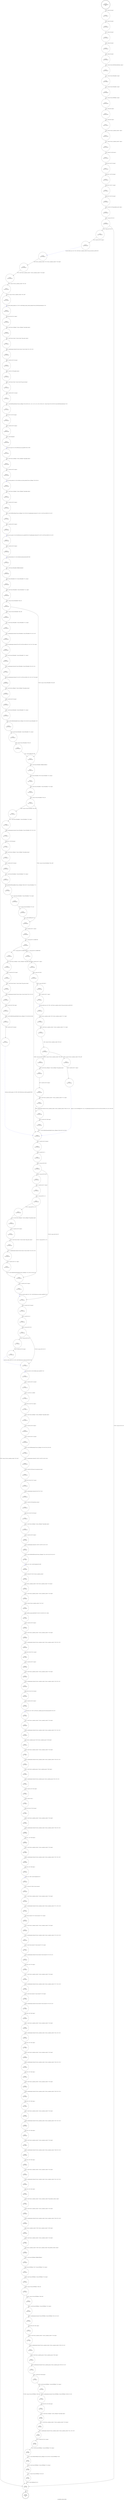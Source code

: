 digraph ui_seamless_create_window {
label="ui_seamless_create_window"
79259 [label="N79259\n(rp:0, ep:0)\nexit", shape="doublecircle"]
79260 [label="N79260\n(rp:248, ep:248)\nentry", shape="doublecircle"]
79260 -> 79262 [label="%5 = alloca i64, align 8"]
79262 [label="N79262\n(rp:247, ep:247)", shape="circle"]
79262 -> 79263 [label="%6 = alloca i64, align 8"]
79263 [label="N79263\n(rp:246, ep:246)", shape="circle"]
79263 -> 79264 [label="%7 = alloca i64, align 8"]
79264 [label="N79264\n(rp:245, ep:245)", shape="circle"]
79264 -> 79265 [label="%8 = alloca i64, align 8"]
79265 [label="N79265\n(rp:244, ep:244)", shape="circle"]
79265 -> 79266 [label="%9 = alloca i64, align 8"]
79266 [label="N79266\n(rp:243, ep:243)", shape="circle"]
79266 -> 79267 [label="%10 = alloca %struct.XSetWindowAttributes, align 8"]
79267 [label="N79267\n(rp:242, ep:242)", shape="circle"]
79267 -> 79268 [label="%11 = alloca %struct.XClassHint*, align 8"]
79268 [label="N79268\n(rp:241, ep:241)", shape="circle"]
79268 -> 79269 [label="%12 = alloca %struct.XSizeHints*, align 8"]
79269 [label="N79269\n(rp:240, ep:240)", shape="circle"]
79269 -> 79270 [label="%13 = alloca %struct.XWMHints*, align 8"]
79270 [label="N79270\n(rp:239, ep:239)", shape="circle"]
79270 -> 79271 [label="%14 = alloca i64, align 8"]
79271 [label="N79271\n(rp:238, ep:238)", shape="circle"]
79271 -> 79272 [label="%15 = alloca i64, align 8"]
79272 [label="N79272\n(rp:237, ep:237)", shape="circle"]
79272 -> 79273 [label="%16 = alloca %struct._seamless_window*, align 8"]
79273 [label="N79273\n(rp:236, ep:236)", shape="circle"]
79273 -> 79274 [label="%17 = alloca %struct._seamless_window*, align 8"]
79274 [label="N79274\n(rp:235, ep:235)", shape="circle"]
79274 -> 79275 [label="%18 = alloca [2 x i64], align 16"]
79275 [label="N79275\n(rp:234, ep:234)", shape="circle"]
79275 -> 79277 [label="store i64 %0, i64* %5, align 8"]
79277 [label="N79277\n(rp:233, ep:233)", shape="circle"]
79277 -> 79279 [label="store i64 %1, i64* %6, align 8"]
79279 [label="N79279\n(rp:232, ep:232)", shape="circle"]
79279 -> 79281 [label="store i64 %2, i64* %7, align 8"]
79281 [label="N79281\n(rp:231, ep:231)", shape="circle"]
79281 -> 79292 [label="store i64 %3, i64* %8, align 8"]
79292 [label="N79292\n(rp:230, ep:230)", shape="circle"]
79292 -> 79293 [label="%19 = load i32, i32* @g_seamless_active, align 4"]
79293 [label="N79293\n(rp:229, ep:229)", shape="circle"]
79293 -> 79294 [label="%20 = icmp ne i32 %19, 0"]
79294 [label="N79294\n(rp:228, ep:228)", shape="circle"]
79294 -> 79536 [label="[%20 = icmp ne i32 %19, 0]"]
79294 -> 79535 [label="[!(%20 = icmp ne i32 %19, 0)]"]
79297 [label="N79297\n(rp:226, ep:226)", shape="circle"]
79297 -> 79298 [label="sw_get_window_by_id --@-- %24 = call %struct._seamless_window* @sw_get_window_by_id(i64 %23)", style="dashed", color="blue"]
79298 [label="N79298\n(rp:225, ep:225)", shape="circle"]
79298 -> 79299 [label="store %struct._seamless_window* %24, %struct._seamless_window** %16, align 8"]
79299 [label="N79299\n(rp:224, ep:224)", shape="circle"]
79299 -> 79300 [label="%25 = load %struct._seamless_window*, %struct._seamless_window** %16, align 8"]
79300 [label="N79300\n(rp:223, ep:223)", shape="circle"]
79300 -> 79301 [label="%26 = icmp ne %struct._seamless_window* %25, null"]
79301 [label="N79301\n(rp:222, ep:222)", shape="circle"]
79301 -> 79539 [label="[!(%26 = icmp ne %struct._seamless_window* %25, null)]"]
79301 -> 79535 [label="[%26 = icmp ne %struct._seamless_window* %25, null]"]
79304 [label="N79304\n(rp:220, ep:220)", shape="circle"]
79304 -> 79305 [label="store i64 %29, i64* %15, align 8"]
79305 [label="N79305\n(rp:219, ep:219)", shape="circle"]
79305 -> 79306 [label="%30 = load %struct._XDisplay*, %struct._XDisplay** @g_display, align 8"]
79306 [label="N79306\n(rp:218, ep:218)", shape="circle"]
79306 -> 79307 [label="%31 = load %struct.Screen*, %struct.Screen** @g_screen, align 8"]
79307 [label="N79307\n(rp:217, ep:217)", shape="circle"]
79307 -> 79308 [label="%32 = getelementptr inbounds %struct.Screen, %struct.Screen* %31, i32 0, i32 2"]
79308 [label="N79308\n(rp:216, ep:216)", shape="circle"]
79308 -> 79309 [label="%33 = load i64, i64* %32, align 8"]
79309 [label="N79309\n(rp:215, ep:215)", shape="circle"]
79309 -> 79310 [label="%34 = load i32, i32* @g_depth, align 4"]
79310 [label="N79310\n(rp:214, ep:214)", shape="circle"]
79310 -> 79311 [label="%35 = load %struct.Visual*, %struct.Visual** @g_visual, align 8"]
79311 [label="N79311\n(rp:213, ep:213)", shape="circle"]
79311 -> 79312 [label="%36 = load i64, i64* %15, align 8"]
79312 [label="N79312\n(rp:212, ep:212)", shape="circle"]
79312 -> 79313 [label="%37 = call i64 @XCreateWindow(%struct._XDisplay* %30, i64 %33, i32 -1, i32 -1, i32 1, i32 1, i32 0, i32 %34, i32 1, %struct.Visual* %35, i64 %36, %struct.XSetWindowAttributes* %10)"]
79313 [label="N79313\n(rp:211, ep:211)", shape="circle"]
79313 -> 79314 [label="store i64 %37, i64* %9, align 8"]
79314 [label="N79314\n(rp:210, ep:210)", shape="circle"]
79314 -> 79315 [label="%38 = load i64, i64* %9, align 8"]
79315 [label="N79315\n(rp:209, ep:209)", shape="circle"]
79315 -> 79316 [label="%39 = call i32 @getpid()"]
79316 [label="N79316\n(rp:208, ep:208)", shape="circle"]
79316 -> 79317 [label="ewmh_set_wm_pid --@-- call void @ewmh_set_wm_pid(i64 %38, i32 %39)", style="dashed", color="blue"]
79317 [label="N79317\n(rp:207, ep:207)", shape="circle"]
79317 -> 79318 [label="%40 = load %struct._XDisplay*, %struct._XDisplay** @g_display, align 8"]
79318 [label="N79318\n(rp:206, ep:206)", shape="circle"]
79318 -> 79319 [label="%41 = load i64, i64* %9, align 8"]
79319 [label="N79319\n(rp:205, ep:205)", shape="circle"]
79319 -> 79320 [label="set_wm_client_machine --@-- call void @set_wm_client_machine(%struct._XDisplay* %40, i64 %41)", style="dashed", color="blue"]
79320 [label="N79320\n(rp:204, ep:204)", shape="circle"]
79320 -> 79321 [label="%42 = load %struct._XDisplay*, %struct._XDisplay** @g_display, align 8"]
79321 [label="N79321\n(rp:203, ep:203)", shape="circle"]
79321 -> 79322 [label="%43 = load i64, i64* %9, align 8"]
79322 [label="N79322\n(rp:202, ep:202)", shape="circle"]
79322 -> 79323 [label="%44 = call i32 @XStoreName(%struct._XDisplay* %42, i64 %43, i8* getelementptr inbounds ([12 x i8], [12 x i8]* @.str.28.805, i32 0, i32 0))"]
79323 [label="N79323\n(rp:201, ep:201)", shape="circle"]
79323 -> 79324 [label="%45 = load i64, i64* %9, align 8"]
79324 [label="N79324\n(rp:200, ep:200)", shape="circle"]
79324 -> 79325 [label="ewmh_set_wm_name --@-- call void @ewmh_set_wm_name(i64 %45, i8* getelementptr inbounds ([12 x i8], [12 x i8]* @.str.28.805, i32 0, i32 0))", style="dashed", color="blue"]
79325 [label="N79325\n(rp:199, ep:199)", shape="circle"]
79325 -> 79326 [label="%46 = load i64, i64* %9, align 8"]
79326 [label="N79326\n(rp:198, ep:198)", shape="circle"]
79326 -> 79327 [label="mwm_hide_decorations --@-- call void @mwm_hide_decorations(i64 %46)", style="dashed", color="blue"]
79327 [label="N79327\n(rp:197, ep:197)", shape="circle"]
79327 -> 79328 [label="%47 = call %struct.XClassHint* @XAllocClassHint()"]
79328 [label="N79328\n(rp:196, ep:196)", shape="circle"]
79328 -> 79329 [label="store %struct.XClassHint* %47, %struct.XClassHint** %11, align 8"]
79329 [label="N79329\n(rp:195, ep:195)", shape="circle"]
79329 -> 79330 [label="%48 = load %struct.XClassHint*, %struct.XClassHint** %11, align 8"]
79330 [label="N79330\n(rp:194, ep:194)", shape="circle"]
79330 -> 79331 [label="%49 = icmp ne %struct.XClassHint* %48, null"]
79331 [label="N79331\n(rp:193, ep:193)", shape="circle"]
79331 -> 79540 [label="[%49 = icmp ne %struct.XClassHint* %48, null]"]
79331 -> 79346 [label="[!(%49 = icmp ne %struct.XClassHint* %48, null)]"]
79333 [label="N79333\n(rp:191, ep:191)", shape="circle"]
79333 -> 79334 [label="%52 = getelementptr inbounds %struct.XClassHint, %struct.XClassHint* %51, i32 0, i32 0"]
79334 [label="N79334\n(rp:190, ep:190)", shape="circle"]
79334 -> 79335 [label="store i8* getelementptr inbounds ([9 x i8], [9 x i8]* @.str.8.698, i32 0, i32 0), i8** %52, align 8"]
79335 [label="N79335\n(rp:189, ep:189)", shape="circle"]
79335 -> 79336 [label="%53 = load %struct.XClassHint*, %struct.XClassHint** %11, align 8"]
79336 [label="N79336\n(rp:188, ep:188)", shape="circle"]
79336 -> 79337 [label="%54 = getelementptr inbounds %struct.XClassHint, %struct.XClassHint* %53, i32 0, i32 1"]
79337 [label="N79337\n(rp:187, ep:187)", shape="circle"]
79337 -> 79338 [label="store i8* getelementptr inbounds ([12 x i8], [12 x i8]* @.str.28.805, i32 0, i32 0), i8** %54, align 8"]
79338 [label="N79338\n(rp:186, ep:186)", shape="circle"]
79338 -> 79339 [label="%55 = load %struct._XDisplay*, %struct._XDisplay** @g_display, align 8"]
79339 [label="N79339\n(rp:185, ep:185)", shape="circle"]
79339 -> 79340 [label="%56 = load i64, i64* %9, align 8"]
79340 [label="N79340\n(rp:184, ep:184)", shape="circle"]
79340 -> 79341 [label="%57 = load %struct.XClassHint*, %struct.XClassHint** %11, align 8"]
79341 [label="N79341\n(rp:183, ep:183)", shape="circle"]
79341 -> 79342 [label="%58 = call i32 @XSetClassHint(%struct._XDisplay* %55, i64 %56, %struct.XClassHint* %57)"]
79342 [label="N79342\n(rp:182, ep:182)", shape="circle"]
79342 -> 79343 [label="%59 = load %struct.XClassHint*, %struct.XClassHint** %11, align 8"]
79343 [label="N79343\n(rp:181, ep:181)", shape="circle"]
79343 -> 79344 [label="%60 = bitcast %struct.XClassHint* %59 to i8*"]
79344 [label="N79344\n(rp:180, ep:180)", shape="circle"]
79344 -> 79346 [label="%61 = call i32 @XFree(i8* %60)"]
79346 [label="N79346\n(rp:179, ep:179)", shape="circle"]
79346 -> 79347 [label="%63 = call %struct.XSizeHints* @XAllocSizeHints()"]
79347 [label="N79347\n(rp:178, ep:178)", shape="circle"]
79347 -> 79348 [label="store %struct.XSizeHints* %63, %struct.XSizeHints** %12, align 8"]
79348 [label="N79348\n(rp:177, ep:177)", shape="circle"]
79348 -> 79349 [label="%64 = load %struct.XSizeHints*, %struct.XSizeHints** %12, align 8"]
79349 [label="N79349\n(rp:176, ep:176)", shape="circle"]
79349 -> 79350 [label="%65 = icmp ne %struct.XSizeHints* %64, null"]
79350 [label="N79350\n(rp:175, ep:175)", shape="circle"]
79350 -> 79542 [label="[%65 = icmp ne %struct.XSizeHints* %64, null]"]
79350 -> 79362 [label="[!(%65 = icmp ne %struct.XSizeHints* %64, null)]"]
79352 [label="N79352\n(rp:173, ep:173)", shape="circle"]
79352 -> 79353 [label="%68 = getelementptr inbounds %struct.XSizeHints, %struct.XSizeHints* %67, i32 0, i32 0"]
79353 [label="N79353\n(rp:172, ep:172)", shape="circle"]
79353 -> 79354 [label="store i64 1, i64* %68, align 8"]
79354 [label="N79354\n(rp:171, ep:171)", shape="circle"]
79354 -> 79355 [label="%69 = load %struct._XDisplay*, %struct._XDisplay** @g_display, align 8"]
79355 [label="N79355\n(rp:170, ep:170)", shape="circle"]
79355 -> 79356 [label="%70 = load i64, i64* %9, align 8"]
79356 [label="N79356\n(rp:169, ep:169)", shape="circle"]
79356 -> 79357 [label="%71 = load %struct.XSizeHints*, %struct.XSizeHints** %12, align 8"]
79357 [label="N79357\n(rp:168, ep:168)", shape="circle"]
79357 -> 79358 [label="call void @XSetWMNormalHints(%struct._XDisplay* %69, i64 %70, %struct.XSizeHints* %71)"]
79358 [label="N79358\n(rp:167, ep:167)", shape="circle"]
79358 -> 79359 [label="%72 = load %struct.XSizeHints*, %struct.XSizeHints** %12, align 8"]
79359 [label="N79359\n(rp:166, ep:166)", shape="circle"]
79359 -> 79360 [label="%73 = bitcast %struct.XSizeHints* %72 to i8*"]
79360 [label="N79360\n(rp:165, ep:165)", shape="circle"]
79360 -> 79362 [label="%74 = call i32 @XFree(i8* %73)"]
79362 [label="N79362\n(rp:164, ep:164)", shape="circle"]
79362 -> 79363 [label="%76 = load i64, i64* %7, align 8"]
79363 [label="N79363\n(rp:163, ep:163)", shape="circle"]
79363 -> 79364 [label="%77 = icmp eq i64 %76, 4294967295"]
79364 [label="N79364\n(rp:162, ep:162)", shape="circle"]
79364 -> 79544 [label="[%77 = icmp eq i64 %76, 4294967295]"]
79364 -> 79545 [label="[!(%77 = icmp eq i64 %76, 4294967295)]"]
79366 [label="N79366\n(rp:143, ep:143)", shape="circle"]
79366 -> 79367 [label="%80 = load i64, i64* %9, align 8"]
79367 [label="N79367\n(rp:142, ep:142)", shape="circle"]
79367 -> 79368 [label="%81 = load %struct.Screen*, %struct.Screen** @g_screen, align 8"]
79368 [label="N79368\n(rp:141, ep:141)", shape="circle"]
79368 -> 79369 [label="%82 = getelementptr inbounds %struct.Screen, %struct.Screen* %81, i32 0, i32 2"]
79369 [label="N79369\n(rp:140, ep:140)", shape="circle"]
79369 -> 79370 [label="%83 = load i64, i64* %82, align 8"]
79370 [label="N79370\n(rp:139, ep:139)", shape="circle"]
79370 -> 79371 [label="%84 = call i32 @XSetTransientForHint(%struct._XDisplay* %79, i64 %80, i64 %83)"]
79371 [label="N79371\n(rp:138, ep:138)", shape="circle"]
79371 -> 79372 [label="%85 = load i64, i64* %9, align 8"]
79372 [label="N79372\n(rp:137, ep:137)", shape="circle"]
79372 -> 79395 [label="ewmh_set_window_popup --@-- %86 = call i32 @ewmh_set_window_popup(i64 %85)", style="dashed", color="blue"]
79375 [label="N79375\n(rp:160, ep:160)", shape="circle"]
79375 -> 79376 [label="%89 = icmp ne i64 %88, 0"]
79376 [label="N79376\n(rp:159, ep:159)", shape="circle"]
79376 -> 79546 [label="[%89 = icmp ne i64 %88, 0]"]
79376 -> 79395 [label="[!(%89 = icmp ne i64 %88, 0)]"]
79378 [label="N79378\n(rp:157, ep:157)", shape="circle"]
79378 -> 79379 [label="sw_get_window_by_id --@-- %92 = call %struct._seamless_window* @sw_get_window_by_id(i64 %91)", style="dashed", color="blue"]
79379 [label="N79379\n(rp:156, ep:156)", shape="circle"]
79379 -> 79380 [label="store %struct._seamless_window* %92, %struct._seamless_window** %17, align 8"]
79380 [label="N79380\n(rp:155, ep:155)", shape="circle"]
79380 -> 79381 [label="%93 = load %struct._seamless_window*, %struct._seamless_window** %17, align 8"]
79381 [label="N79381\n(rp:154, ep:154)", shape="circle"]
79381 -> 79382 [label="%94 = icmp ne %struct._seamless_window* %93, null"]
79382 [label="N79382\n(rp:153, ep:153)", shape="circle"]
79382 -> 79548 [label="[%94 = icmp ne %struct._seamless_window* %93, null]"]
79382 -> 79549 [label="[!(%94 = icmp ne %struct._seamless_window* %93, null)]"]
79384 [label="N79384\n(rp:149, ep:149)", shape="circle"]
79384 -> 79385 [label="%97 = load i64, i64* %9, align 8"]
79385 [label="N79385\n(rp:148, ep:148)", shape="circle"]
79385 -> 79386 [label="%98 = load %struct._seamless_window*, %struct._seamless_window** %17, align 8"]
79386 [label="N79386\n(rp:147, ep:147)", shape="circle"]
79386 -> 79387 [label="%99 = getelementptr inbounds %struct._seamless_window, %struct._seamless_window* %98, i32 0, i32 0"]
79387 [label="N79387\n(rp:146, ep:146)", shape="circle"]
79387 -> 79388 [label="%100 = load i64, i64* %99, align 8"]
79388 [label="N79388\n(rp:145, ep:145)", shape="circle"]
79388 -> 79395 [label="%101 = call i32 @XSetTransientForHint(%struct._XDisplay* %96, i64 %97, i64 %100)"]
79391 [label="N79391\n(rp:151, ep:151)", shape="circle"]
79391 -> 79395 [label="logger --@-- call void @logger(i32 0, i32 2, i8* getelementptr inbounds ([53 x i8], [53 x i8]* @.str.29.806, i32 0, i32 0), i64 %103)", style="dashed", color="blue"]
79395 [label="N79395\n(rp:136, ep:136)", shape="circle"]
79395 -> 79396 [label="%107 = load i64, i64* %8, align 8"]
79396 [label="N79396\n(rp:135, ep:135)", shape="circle"]
79396 -> 79397 [label="%108 = and i64 %107, 1"]
79397 [label="N79397\n(rp:134, ep:134)", shape="circle"]
79397 -> 79398 [label="%109 = icmp ne i64 %108, 0"]
79398 [label="N79398\n(rp:133, ep:133)", shape="circle"]
79398 -> 79550 [label="[%109 = icmp ne i64 %108, 0]"]
79398 -> 79412 [label="[!(%109 = icmp ne i64 %108, 0)]"]
79400 [label="N79400\n(rp:131, ep:131)", shape="circle"]
79400 -> 79401 [label="%112 = icmp eq i64 %111, 0"]
79401 [label="N79401\n(rp:130, ep:130)", shape="circle"]
79401 -> 79552 [label="[%112 = icmp eq i64 %111, 0]"]
79401 -> 79409 [label="[!(%112 = icmp eq i64 %111, 0)]"]
79403 [label="N79403\n(rp:128, ep:128)", shape="circle"]
79403 -> 79404 [label="%115 = load i64, i64* %9, align 8"]
79404 [label="N79404\n(rp:127, ep:127)", shape="circle"]
79404 -> 79405 [label="%116 = load %struct.Screen*, %struct.Screen** @g_screen, align 8"]
79405 [label="N79405\n(rp:126, ep:126)", shape="circle"]
79405 -> 79406 [label="%117 = getelementptr inbounds %struct.Screen, %struct.Screen* %116, i32 0, i32 2"]
79406 [label="N79406\n(rp:125, ep:125)", shape="circle"]
79406 -> 79407 [label="%118 = load i64, i64* %117, align 8"]
79407 [label="N79407\n(rp:124, ep:124)", shape="circle"]
79407 -> 79409 [label="%119 = call i32 @XSetTransientForHint(%struct._XDisplay* %114, i64 %115, i64 %118)"]
79409 [label="N79409\n(rp:123, ep:123)", shape="circle"]
79409 -> 79410 [label="%121 = load i64, i64* %9, align 8"]
79410 [label="N79410\n(rp:122, ep:122)", shape="circle"]
79410 -> 79412 [label="ewmh_set_window_modal --@-- %122 = call i32 @ewmh_set_window_modal(i64 %121)", style="dashed", color="blue"]
79412 [label="N79412\n(rp:121, ep:121)", shape="circle"]
79412 -> 79413 [label="%124 = load i64, i64* %8, align 8"]
79413 [label="N79413\n(rp:120, ep:120)", shape="circle"]
79413 -> 79414 [label="%125 = and i64 %124, 2"]
79414 [label="N79414\n(rp:119, ep:119)", shape="circle"]
79414 -> 79415 [label="%126 = icmp ne i64 %125, 0"]
79415 [label="N79415\n(rp:118, ep:118)", shape="circle"]
79415 -> 79554 [label="[%126 = icmp ne i64 %125, 0]"]
79415 -> 79419 [label="[!(%126 = icmp ne i64 %125, 0)]"]
79417 [label="N79417\n(rp:116, ep:116)", shape="circle"]
79417 -> 79419 [label="ewmh_set_window_above --@-- %129 = call i32 @ewmh_set_window_above(i64 %128)", style="dashed", color="blue"]
79419 [label="N79419\n(rp:115, ep:115)", shape="circle"]
79419 -> 79420 [label="get_input_mask --@-- call void @get_input_mask(i64* %14)", style="dashed", color="blue"]
79420 [label="N79420\n(rp:114, ep:114)", shape="circle"]
79420 -> 79421 [label="%131 = load i64, i64* %14, align 8"]
79421 [label="N79421\n(rp:113, ep:113)", shape="circle"]
79421 -> 79422 [label="%132 = or i64 %131, 4194304"]
79422 [label="N79422\n(rp:112, ep:112)", shape="circle"]
79422 -> 79423 [label="store i64 %132, i64* %14, align 8"]
79423 [label="N79423\n(rp:111, ep:111)", shape="circle"]
79423 -> 79424 [label="%133 = load %struct._XDisplay*, %struct._XDisplay** @g_display, align 8"]
79424 [label="N79424\n(rp:110, ep:110)", shape="circle"]
79424 -> 79425 [label="%134 = load i64, i64* %9, align 8"]
79425 [label="N79425\n(rp:109, ep:109)", shape="circle"]
79425 -> 79426 [label="%135 = load i64, i64* %14, align 8"]
79426 [label="N79426\n(rp:108, ep:108)", shape="circle"]
79426 -> 79428 [label="%136 = call i32 @XSelectInput(%struct._XDisplay* %133, i64 %134, i64 %135)"]
79428 [label="N79428\n(rp:107, ep:107)", shape="circle"]
79428 -> 79429 [label="%137 = getelementptr inbounds [2 x i64], [2 x i64]* %18, i64 0, i64 0"]
79429 [label="N79429\n(rp:106, ep:106)", shape="circle"]
79429 -> 79430 [label="%138 = load i64, i64* @g_net_wm_ping_atom, align 8"]
79430 [label="N79430\n(rp:105, ep:105)", shape="circle"]
79430 -> 79431 [label="store i64 %138, i64* %137, align 8"]
79431 [label="N79431\n(rp:104, ep:104)", shape="circle"]
79431 -> 79432 [label="%139 = getelementptr inbounds i64, i64* %137, i64 1"]
79432 [label="N79432\n(rp:103, ep:103)", shape="circle"]
79432 -> 79433 [label="%140 = load i64, i64* @g_kill_atom, align 8"]
79433 [label="N79433\n(rp:102, ep:102)", shape="circle"]
79433 -> 79434 [label="store i64 %140, i64* %139, align 8"]
79434 [label="N79434\n(rp:101, ep:101)", shape="circle"]
79434 -> 79435 [label="%141 = load %struct._XDisplay*, %struct._XDisplay** @g_display, align 8"]
79435 [label="N79435\n(rp:100, ep:100)", shape="circle"]
79435 -> 79436 [label="%142 = load i64, i64* %9, align 8"]
79436 [label="N79436\n(rp:99, ep:99)", shape="circle"]
79436 -> 79437 [label="%143 = getelementptr inbounds [2 x i64], [2 x i64]* %18, i32 0, i32 0"]
79437 [label="N79437\n(rp:98, ep:98)", shape="circle"]
79437 -> 79438 [label="%144 = call i32 @XSetWMProtocols(%struct._XDisplay* %141, i64 %142, i64* %143, i32 2)"]
79438 [label="N79438\n(rp:97, ep:97)", shape="circle"]
79438 -> 79439 [label="xmalloc --@-- %145 = call i8* @xmalloc(i32 4200)", style="dashed", color="blue"]
79439 [label="N79439\n(rp:96, ep:96)", shape="circle"]
79439 -> 79440 [label="%146 = bitcast i8* %145 to %struct._seamless_window*"]
79440 [label="N79440\n(rp:95, ep:95)", shape="circle"]
79440 -> 79441 [label="store %struct._seamless_window* %146, %struct._seamless_window** %16, align 8"]
79441 [label="N79441\n(rp:94, ep:94)", shape="circle"]
79441 -> 79442 [label="%147 = load %struct._seamless_window*, %struct._seamless_window** %16, align 8"]
79442 [label="N79442\n(rp:93, ep:93)", shape="circle"]
79442 -> 79443 [label="%148 = bitcast %struct._seamless_window* %147 to i8*"]
79443 [label="N79443\n(rp:92, ep:92)", shape="circle"]
79443 -> 79444 [label="call void @llvm.memset.p0i8.i64(i8* %148, i8 0, i64 4200, i32 8, i1 false)"]
79444 [label="N79444\n(rp:91, ep:91)", shape="circle"]
79444 -> 79445 [label="%149 = load i64, i64* %9, align 8"]
79445 [label="N79445\n(rp:90, ep:90)", shape="circle"]
79445 -> 79446 [label="%150 = load %struct._seamless_window*, %struct._seamless_window** %16, align 8"]
79446 [label="N79446\n(rp:89, ep:89)", shape="circle"]
79446 -> 79447 [label="%151 = getelementptr inbounds %struct._seamless_window, %struct._seamless_window* %150, i32 0, i32 0"]
79447 [label="N79447\n(rp:88, ep:88)", shape="circle"]
79447 -> 79448 [label="store i64 %149, i64* %151, align 8"]
79448 [label="N79448\n(rp:87, ep:87)", shape="circle"]
79448 -> 79449 [label="%152 = load i64, i64* %5, align 8"]
79449 [label="N79449\n(rp:86, ep:86)", shape="circle"]
79449 -> 79450 [label="%153 = load %struct._seamless_window*, %struct._seamless_window** %16, align 8"]
79450 [label="N79450\n(rp:85, ep:85)", shape="circle"]
79450 -> 79451 [label="%154 = getelementptr inbounds %struct._seamless_window, %struct._seamless_window* %153, i32 0, i32 1"]
79451 [label="N79451\n(rp:84, ep:84)", shape="circle"]
79451 -> 79452 [label="store i64 %152, i64* %154, align 8"]
79452 [label="N79452\n(rp:83, ep:83)", shape="circle"]
79452 -> 79453 [label="%155 = load i64, i64* %6, align 8"]
79453 [label="N79453\n(rp:82, ep:82)", shape="circle"]
79453 -> 79454 [label="sw_find_group --@-- %156 = call %struct._seamless_group* @sw_find_group(i64 %155, i32 0)", style="dashed", color="blue"]
79454 [label="N79454\n(rp:81, ep:81)", shape="circle"]
79454 -> 79455 [label="%157 = load %struct._seamless_window*, %struct._seamless_window** %16, align 8"]
79455 [label="N79455\n(rp:80, ep:80)", shape="circle"]
79455 -> 79456 [label="%158 = getelementptr inbounds %struct._seamless_window, %struct._seamless_window* %157, i32 0, i32 3"]
79456 [label="N79456\n(rp:79, ep:79)", shape="circle"]
79456 -> 79457 [label="store %struct._seamless_group* %156, %struct._seamless_group** %158, align 8"]
79457 [label="N79457\n(rp:78, ep:78)", shape="circle"]
79457 -> 79458 [label="%159 = load %struct._seamless_window*, %struct._seamless_window** %16, align 8"]
79458 [label="N79458\n(rp:77, ep:77)", shape="circle"]
79458 -> 79459 [label="%160 = getelementptr inbounds %struct._seamless_window, %struct._seamless_window* %159, i32 0, i32 3"]
79459 [label="N79459\n(rp:76, ep:76)", shape="circle"]
79459 -> 79460 [label="%161 = load %struct._seamless_group*, %struct._seamless_group** %160, align 8"]
79460 [label="N79460\n(rp:75, ep:75)", shape="circle"]
79460 -> 79461 [label="%162 = getelementptr inbounds %struct._seamless_group, %struct._seamless_group* %161, i32 0, i32 2"]
79461 [label="N79461\n(rp:74, ep:74)", shape="circle"]
79461 -> 79462 [label="%163 = load i32, i32* %162, align 8"]
79462 [label="N79462\n(rp:73, ep:73)", shape="circle"]
79462 -> 79463 [label="%164 = add i32 %163, 1"]
79463 [label="N79463\n(rp:72, ep:72)", shape="circle"]
79463 -> 79464 [label="store i32 %164, i32* %162, align 8"]
79464 [label="N79464\n(rp:71, ep:71)", shape="circle"]
79464 -> 79465 [label="%165 = load %struct._seamless_window*, %struct._seamless_window** %16, align 8"]
79465 [label="N79465\n(rp:70, ep:70)", shape="circle"]
79465 -> 79466 [label="%166 = getelementptr inbounds %struct._seamless_window, %struct._seamless_window* %165, i32 0, i32 8"]
79466 [label="N79466\n(rp:69, ep:69)", shape="circle"]
79466 -> 79467 [label="store i32 -1, i32* %166, align 8"]
79467 [label="N79467\n(rp:68, ep:68)", shape="circle"]
79467 -> 79468 [label="%167 = load %struct._seamless_window*, %struct._seamless_window** %16, align 8"]
79468 [label="N79468\n(rp:67, ep:67)", shape="circle"]
79468 -> 79469 [label="%168 = getelementptr inbounds %struct._seamless_window, %struct._seamless_window* %167, i32 0, i32 9"]
79469 [label="N79469\n(rp:66, ep:66)", shape="circle"]
79469 -> 79470 [label="store i32 0, i32* %168, align 4"]
79470 [label="N79470\n(rp:65, ep:65)", shape="circle"]
79470 -> 79471 [label="xmalloc --@-- %169 = call i8* @xmalloc(i32 16)", style="dashed", color="blue"]
79471 [label="N79471\n(rp:64, ep:64)", shape="circle"]
79471 -> 79472 [label="%170 = bitcast i8* %169 to %struct.timeval*"]
79472 [label="N79472\n(rp:63, ep:63)", shape="circle"]
79472 -> 79473 [label="%171 = load %struct._seamless_window*, %struct._seamless_window** %16, align 8"]
79473 [label="N79473\n(rp:62, ep:62)", shape="circle"]
79473 -> 79474 [label="%172 = getelementptr inbounds %struct._seamless_window, %struct._seamless_window* %171, i32 0, i32 10"]
79474 [label="N79474\n(rp:61, ep:61)", shape="circle"]
79474 -> 79475 [label="store %struct.timeval* %170, %struct.timeval** %172, align 8"]
79475 [label="N79475\n(rp:60, ep:60)", shape="circle"]
79475 -> 79476 [label="%173 = load %struct._seamless_window*, %struct._seamless_window** %16, align 8"]
79476 [label="N79476\n(rp:59, ep:59)", shape="circle"]
79476 -> 79477 [label="%174 = getelementptr inbounds %struct._seamless_window, %struct._seamless_window* %173, i32 0, i32 10"]
79477 [label="N79477\n(rp:58, ep:58)", shape="circle"]
79477 -> 79478 [label="%175 = load %struct.timeval*, %struct.timeval** %174, align 8"]
79478 [label="N79478\n(rp:57, ep:57)", shape="circle"]
79478 -> 79479 [label="%176 = getelementptr inbounds %struct.timeval, %struct.timeval* %175, i32 0, i32 1"]
79479 [label="N79479\n(rp:56, ep:56)", shape="circle"]
79479 -> 79480 [label="store i64 0, i64* %176, align 8"]
79480 [label="N79480\n(rp:55, ep:55)", shape="circle"]
79480 -> 79481 [label="%177 = load %struct._seamless_window*, %struct._seamless_window** %16, align 8"]
79481 [label="N79481\n(rp:54, ep:54)", shape="circle"]
79481 -> 79482 [label="%178 = getelementptr inbounds %struct._seamless_window, %struct._seamless_window* %177, i32 0, i32 10"]
79482 [label="N79482\n(rp:53, ep:53)", shape="circle"]
79482 -> 79483 [label="%179 = load %struct.timeval*, %struct.timeval** %178, align 8"]
79483 [label="N79483\n(rp:52, ep:52)", shape="circle"]
79483 -> 79484 [label="%180 = getelementptr inbounds %struct.timeval, %struct.timeval* %179, i32 0, i32 0"]
79484 [label="N79484\n(rp:51, ep:51)", shape="circle"]
79484 -> 79485 [label="store i64 0, i64* %180, align 8"]
79485 [label="N79485\n(rp:50, ep:50)", shape="circle"]
79485 -> 79486 [label="%181 = load %struct._seamless_window*, %struct._seamless_window** %16, align 8"]
79486 [label="N79486\n(rp:49, ep:49)", shape="circle"]
79486 -> 79487 [label="%182 = getelementptr inbounds %struct._seamless_window, %struct._seamless_window* %181, i32 0, i32 11"]
79487 [label="N79487\n(rp:48, ep:48)", shape="circle"]
79487 -> 79488 [label="store i32 0, i32* %182, align 8"]
79488 [label="N79488\n(rp:47, ep:47)", shape="circle"]
79488 -> 79489 [label="%183 = load %struct._seamless_window*, %struct._seamless_window** %16, align 8"]
79489 [label="N79489\n(rp:46, ep:46)", shape="circle"]
79489 -> 79490 [label="%184 = getelementptr inbounds %struct._seamless_window, %struct._seamless_window* %183, i32 0, i32 12"]
79490 [label="N79490\n(rp:45, ep:45)", shape="circle"]
79490 -> 79491 [label="store i32 0, i32* %184, align 4"]
79491 [label="N79491\n(rp:44, ep:44)", shape="circle"]
79491 -> 79492 [label="%185 = load %struct._seamless_window*, %struct._seamless_window** %16, align 8"]
79492 [label="N79492\n(rp:43, ep:43)", shape="circle"]
79492 -> 79493 [label="%186 = getelementptr inbounds %struct._seamless_window, %struct._seamless_window* %185, i32 0, i32 14"]
79493 [label="N79493\n(rp:42, ep:42)", shape="circle"]
79493 -> 79494 [label="store i32 0, i32* %186, align 4"]
79494 [label="N79494\n(rp:41, ep:41)", shape="circle"]
79494 -> 79495 [label="%187 = load %struct._seamless_window*, %struct._seamless_window** %16, align 8"]
79495 [label="N79495\n(rp:40, ep:40)", shape="circle"]
79495 -> 79496 [label="%188 = getelementptr inbounds %struct._seamless_window, %struct._seamless_window* %187, i32 0, i32 13"]
79496 [label="N79496\n(rp:39, ep:39)", shape="circle"]
79496 -> 79497 [label="store i32 0, i32* %188, align 8"]
79497 [label="N79497\n(rp:38, ep:38)", shape="circle"]
79497 -> 79498 [label="%189 = load %struct._seamless_window*, %struct._seamless_window** %16, align 8"]
79498 [label="N79498\n(rp:37, ep:37)", shape="circle"]
79498 -> 79499 [label="%190 = getelementptr inbounds %struct._seamless_window, %struct._seamless_window* %189, i32 0, i32 16"]
79499 [label="N79499\n(rp:36, ep:36)", shape="circle"]
79499 -> 79500 [label="store i32 0, i32* %190, align 4"]
79500 [label="N79500\n(rp:35, ep:35)", shape="circle"]
79500 -> 79501 [label="%191 = load %struct._seamless_window*, %struct._seamless_window** %16, align 8"]
79501 [label="N79501\n(rp:34, ep:34)", shape="circle"]
79501 -> 79502 [label="%192 = getelementptr inbounds %struct._seamless_window, %struct._seamless_window* %191, i32 0, i32 15"]
79502 [label="N79502\n(rp:33, ep:33)", shape="circle"]
79502 -> 79503 [label="store i32 0, i32* %192, align 8"]
79503 [label="N79503\n(rp:32, ep:32)", shape="circle"]
79503 -> 79504 [label="%193 = load %struct._seamless_window*, %struct._seamless_window** @g_seamless_windows, align 8"]
79504 [label="N79504\n(rp:31, ep:31)", shape="circle"]
79504 -> 79505 [label="%194 = load %struct._seamless_window*, %struct._seamless_window** %16, align 8"]
79505 [label="N79505\n(rp:30, ep:30)", shape="circle"]
79505 -> 79506 [label="%195 = getelementptr inbounds %struct._seamless_window, %struct._seamless_window* %194, i32 0, i32 20"]
79506 [label="N79506\n(rp:29, ep:29)", shape="circle"]
79506 -> 79507 [label="store %struct._seamless_window* %193, %struct._seamless_window** %195, align 8"]
79507 [label="N79507\n(rp:28, ep:28)", shape="circle"]
79507 -> 79508 [label="%196 = load %struct._seamless_window*, %struct._seamless_window** %16, align 8"]
79508 [label="N79508\n(rp:27, ep:27)", shape="circle"]
79508 -> 79509 [label="store %struct._seamless_window* %196, %struct._seamless_window** @g_seamless_windows, align 8"]
79509 [label="N79509\n(rp:26, ep:26)", shape="circle"]
79509 -> 79510 [label="%197 = call %struct.XWMHints* @XAllocWMHints()"]
79510 [label="N79510\n(rp:25, ep:25)", shape="circle"]
79510 -> 79511 [label="store %struct.XWMHints* %197, %struct.XWMHints** %13, align 8"]
79511 [label="N79511\n(rp:24, ep:24)", shape="circle"]
79511 -> 79512 [label="%198 = load %struct.XWMHints*, %struct.XWMHints** %13, align 8"]
79512 [label="N79512\n(rp:23, ep:23)", shape="circle"]
79512 -> 79513 [label="%199 = icmp ne %struct.XWMHints* %198, null"]
79513 [label="N79513\n(rp:22, ep:22)", shape="circle"]
79513 -> 79556 [label="[%199 = icmp ne %struct.XWMHints* %198, null]"]
79513 -> 79535 [label="[!(%199 = icmp ne %struct.XWMHints* %198, null)]"]
79515 [label="N79515\n(rp:20, ep:20)", shape="circle"]
79515 -> 79516 [label="%202 = getelementptr inbounds %struct.XWMHints, %struct.XWMHints* %201, i32 0, i32 0"]
79516 [label="N79516\n(rp:19, ep:19)", shape="circle"]
79516 -> 79517 [label="store i64 64, i64* %202, align 8"]
79517 [label="N79517\n(rp:18, ep:18)", shape="circle"]
79517 -> 79518 [label="%203 = load %struct._seamless_window*, %struct._seamless_window** %16, align 8"]
79518 [label="N79518\n(rp:17, ep:17)", shape="circle"]
79518 -> 79519 [label="%204 = getelementptr inbounds %struct._seamless_window, %struct._seamless_window* %203, i32 0, i32 3"]
79519 [label="N79519\n(rp:16, ep:16)", shape="circle"]
79519 -> 79520 [label="%205 = load %struct._seamless_group*, %struct._seamless_group** %204, align 8"]
79520 [label="N79520\n(rp:15, ep:15)", shape="circle"]
79520 -> 79521 [label="%206 = getelementptr inbounds %struct._seamless_group, %struct._seamless_group* %205, i32 0, i32 0"]
79521 [label="N79521\n(rp:14, ep:14)", shape="circle"]
79521 -> 79522 [label="%207 = load i64, i64* %206, align 8"]
79522 [label="N79522\n(rp:13, ep:13)", shape="circle"]
79522 -> 79523 [label="%208 = load %struct.XWMHints*, %struct.XWMHints** %13, align 8"]
79523 [label="N79523\n(rp:12, ep:12)", shape="circle"]
79523 -> 79524 [label="%209 = getelementptr inbounds %struct.XWMHints, %struct.XWMHints* %208, i32 0, i32 8"]
79524 [label="N79524\n(rp:11, ep:11)", shape="circle"]
79524 -> 79525 [label="store i64 %207, i64* %209, align 8"]
79525 [label="N79525\n(rp:10, ep:10)", shape="circle"]
79525 -> 79526 [label="%210 = load %struct._XDisplay*, %struct._XDisplay** @g_display, align 8"]
79526 [label="N79526\n(rp:9, ep:9)", shape="circle"]
79526 -> 79527 [label="%211 = load %struct._seamless_window*, %struct._seamless_window** %16, align 8"]
79527 [label="N79527\n(rp:8, ep:8)", shape="circle"]
79527 -> 79528 [label="%212 = getelementptr inbounds %struct._seamless_window, %struct._seamless_window* %211, i32 0, i32 0"]
79528 [label="N79528\n(rp:7, ep:7)", shape="circle"]
79528 -> 79529 [label="%213 = load i64, i64* %212, align 8"]
79529 [label="N79529\n(rp:6, ep:6)", shape="circle"]
79529 -> 79530 [label="%214 = load %struct.XWMHints*, %struct.XWMHints** %13, align 8"]
79530 [label="N79530\n(rp:5, ep:5)", shape="circle"]
79530 -> 79531 [label="%215 = call i32 @XSetWMHints(%struct._XDisplay* %210, i64 %213, %struct.XWMHints* %214)"]
79531 [label="N79531\n(rp:4, ep:4)", shape="circle"]
79531 -> 79532 [label="%216 = load %struct.XWMHints*, %struct.XWMHints** %13, align 8"]
79532 [label="N79532\n(rp:3, ep:3)", shape="circle"]
79532 -> 79533 [label="%217 = bitcast %struct.XWMHints* %216 to i8*"]
79533 [label="N79533\n(rp:2, ep:2)", shape="circle"]
79533 -> 79535 [label="%218 = call i32 @XFree(i8* %217)"]
79535 [label="N79535\n(rp:1, ep:1)", shape="circle"]
79535 -> 79259 [label="ret void"]
79536 [label="N79536\n(rp:227, ep:227)", shape="circle"]
79536 -> 79297 [label="%23 = load i64, i64* %5, align 8"]
79539 [label="N79539\n(rp:221, ep:221)", shape="circle"]
79539 -> 79304 [label="get_window_attribs_seamless --@-- %29 = call i64 @get_window_attribs_seamless(%struct.XSetWindowAttributes* %10)", style="dashed", color="blue"]
79540 [label="N79540\n(rp:192, ep:192)", shape="circle"]
79540 -> 79333 [label="%51 = load %struct.XClassHint*, %struct.XClassHint** %11, align 8"]
79542 [label="N79542\n(rp:174, ep:174)", shape="circle"]
79542 -> 79352 [label="%67 = load %struct.XSizeHints*, %struct.XSizeHints** %12, align 8"]
79544 [label="N79544\n(rp:144, ep:144)", shape="circle"]
79544 -> 79366 [label="%79 = load %struct._XDisplay*, %struct._XDisplay** @g_display, align 8"]
79545 [label="N79545\n(rp:161, ep:161)", shape="circle"]
79545 -> 79375 [label="%88 = load i64, i64* %7, align 8"]
79546 [label="N79546\n(rp:158, ep:158)", shape="circle"]
79546 -> 79378 [label="%91 = load i64, i64* %7, align 8"]
79548 [label="N79548\n(rp:150, ep:150)", shape="circle"]
79548 -> 79384 [label="%96 = load %struct._XDisplay*, %struct._XDisplay** @g_display, align 8"]
79549 [label="N79549\n(rp:152, ep:152)", shape="circle"]
79549 -> 79391 [label="%103 = load i64, i64* %7, align 8"]
79550 [label="N79550\n(rp:132, ep:132)", shape="circle"]
79550 -> 79400 [label="%111 = load i64, i64* %7, align 8"]
79552 [label="N79552\n(rp:129, ep:129)", shape="circle"]
79552 -> 79403 [label="%114 = load %struct._XDisplay*, %struct._XDisplay** @g_display, align 8"]
79554 [label="N79554\n(rp:117, ep:117)", shape="circle"]
79554 -> 79417 [label="%128 = load i64, i64* %9, align 8"]
79556 [label="N79556\n(rp:21, ep:21)", shape="circle"]
79556 -> 79515 [label="%201 = load %struct.XWMHints*, %struct.XWMHints** %13, align 8"]
}
